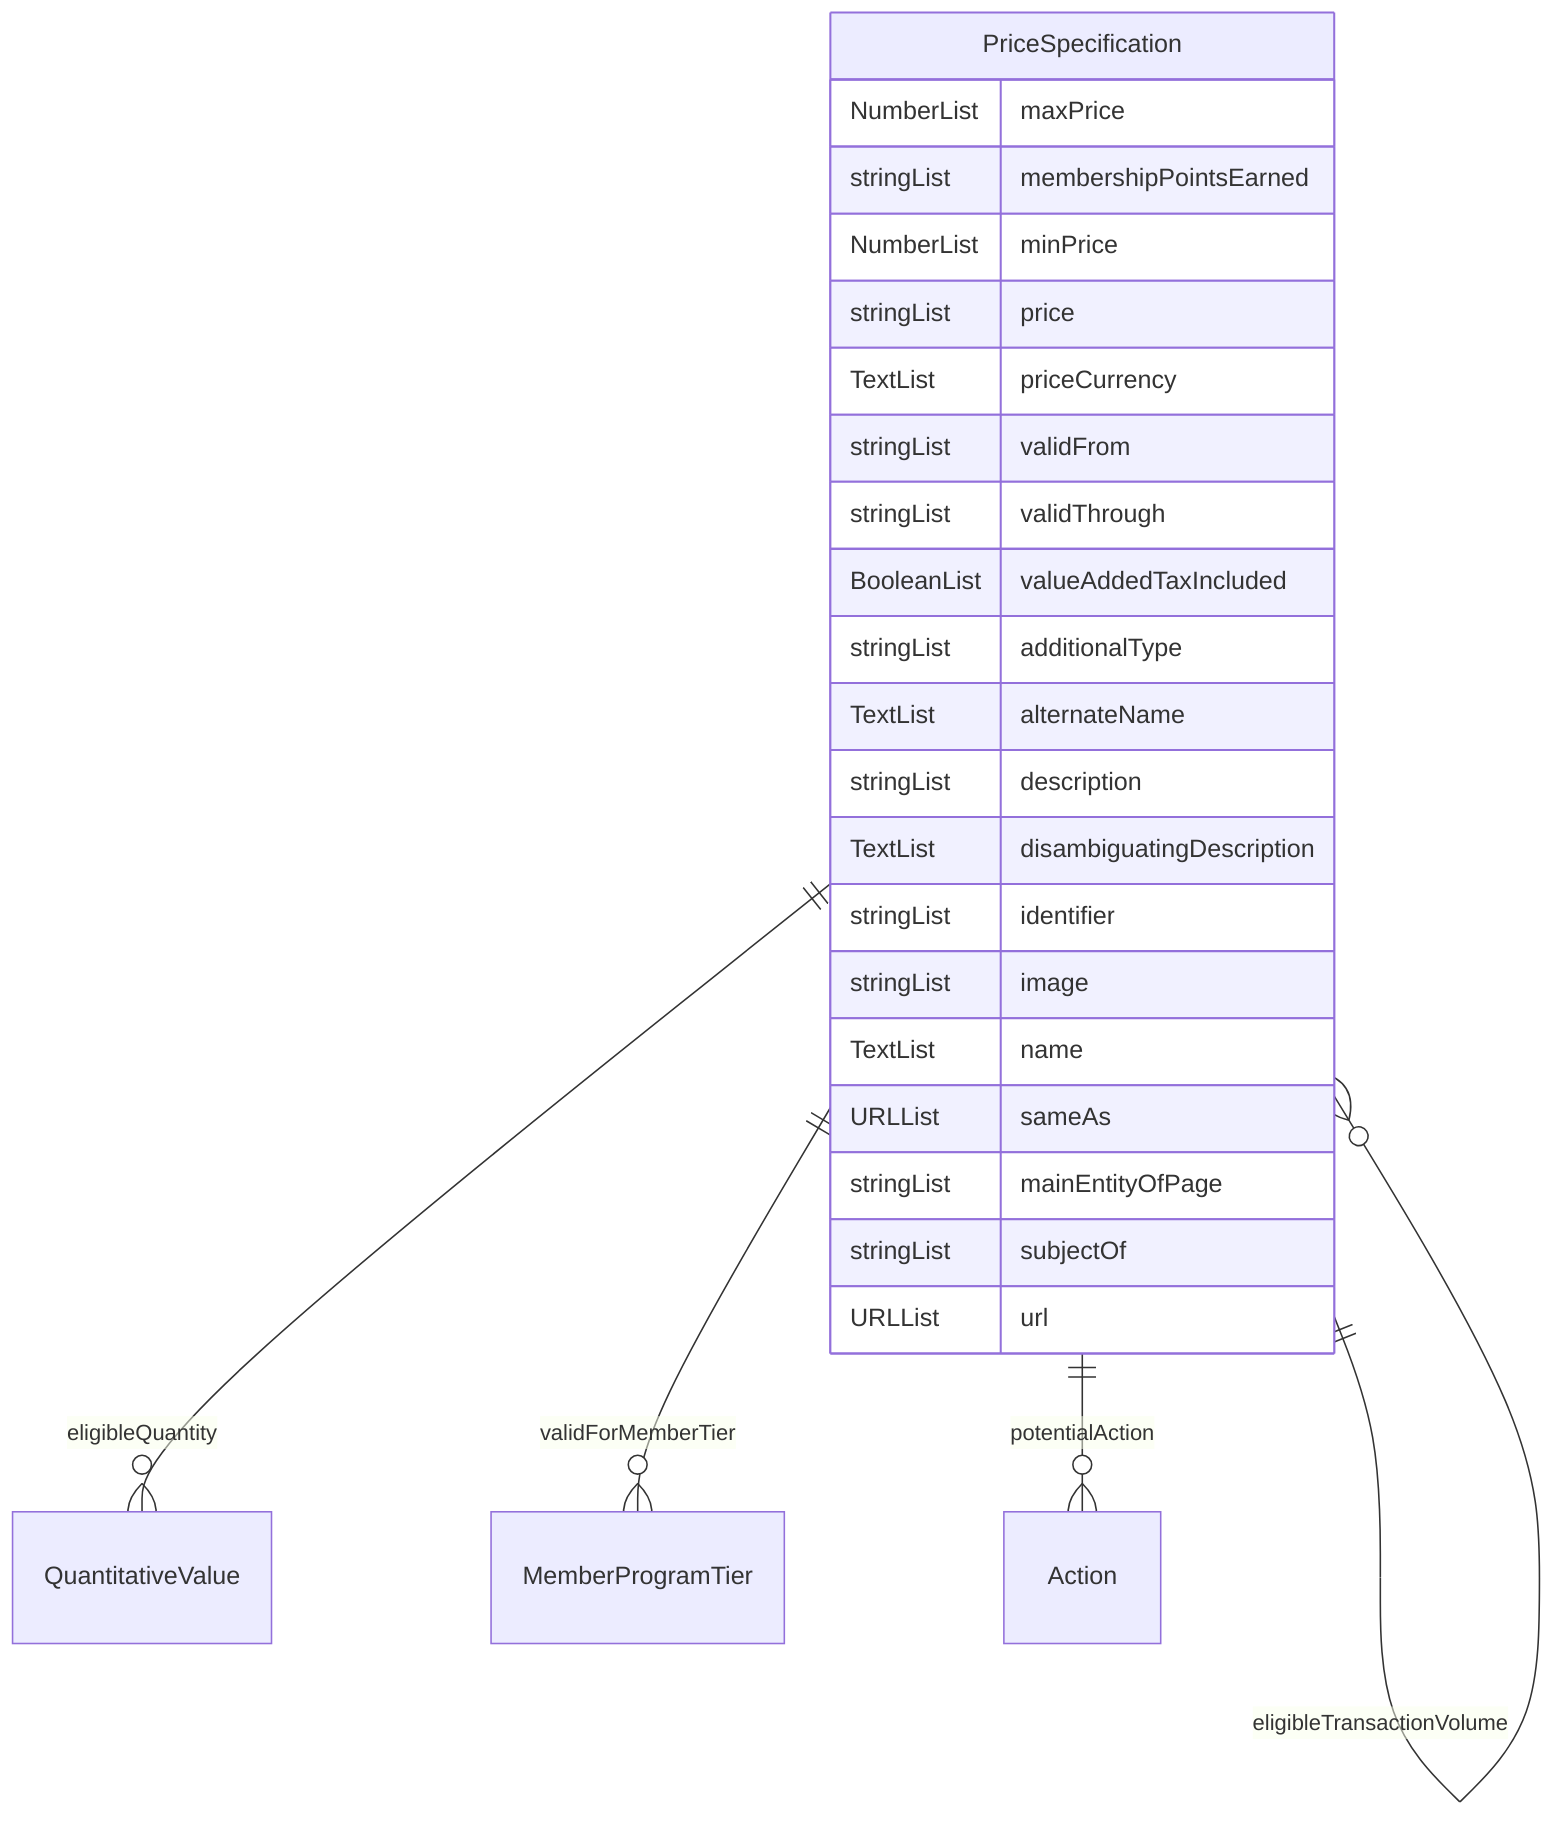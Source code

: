 erDiagram
PriceSpecification {
    NumberList maxPrice  
    stringList membershipPointsEarned  
    NumberList minPrice  
    stringList price  
    TextList priceCurrency  
    stringList validFrom  
    stringList validThrough  
    BooleanList valueAddedTaxIncluded  
    stringList additionalType  
    TextList alternateName  
    stringList description  
    TextList disambiguatingDescription  
    stringList identifier  
    stringList image  
    TextList name  
    URLList sameAs  
    stringList mainEntityOfPage  
    stringList subjectOf  
    URLList url  
}

PriceSpecification ||--}o QuantitativeValue : "eligibleQuantity"
PriceSpecification ||--}o PriceSpecification : "eligibleTransactionVolume"
PriceSpecification ||--}o MemberProgramTier : "validForMemberTier"
PriceSpecification ||--}o Action : "potentialAction"